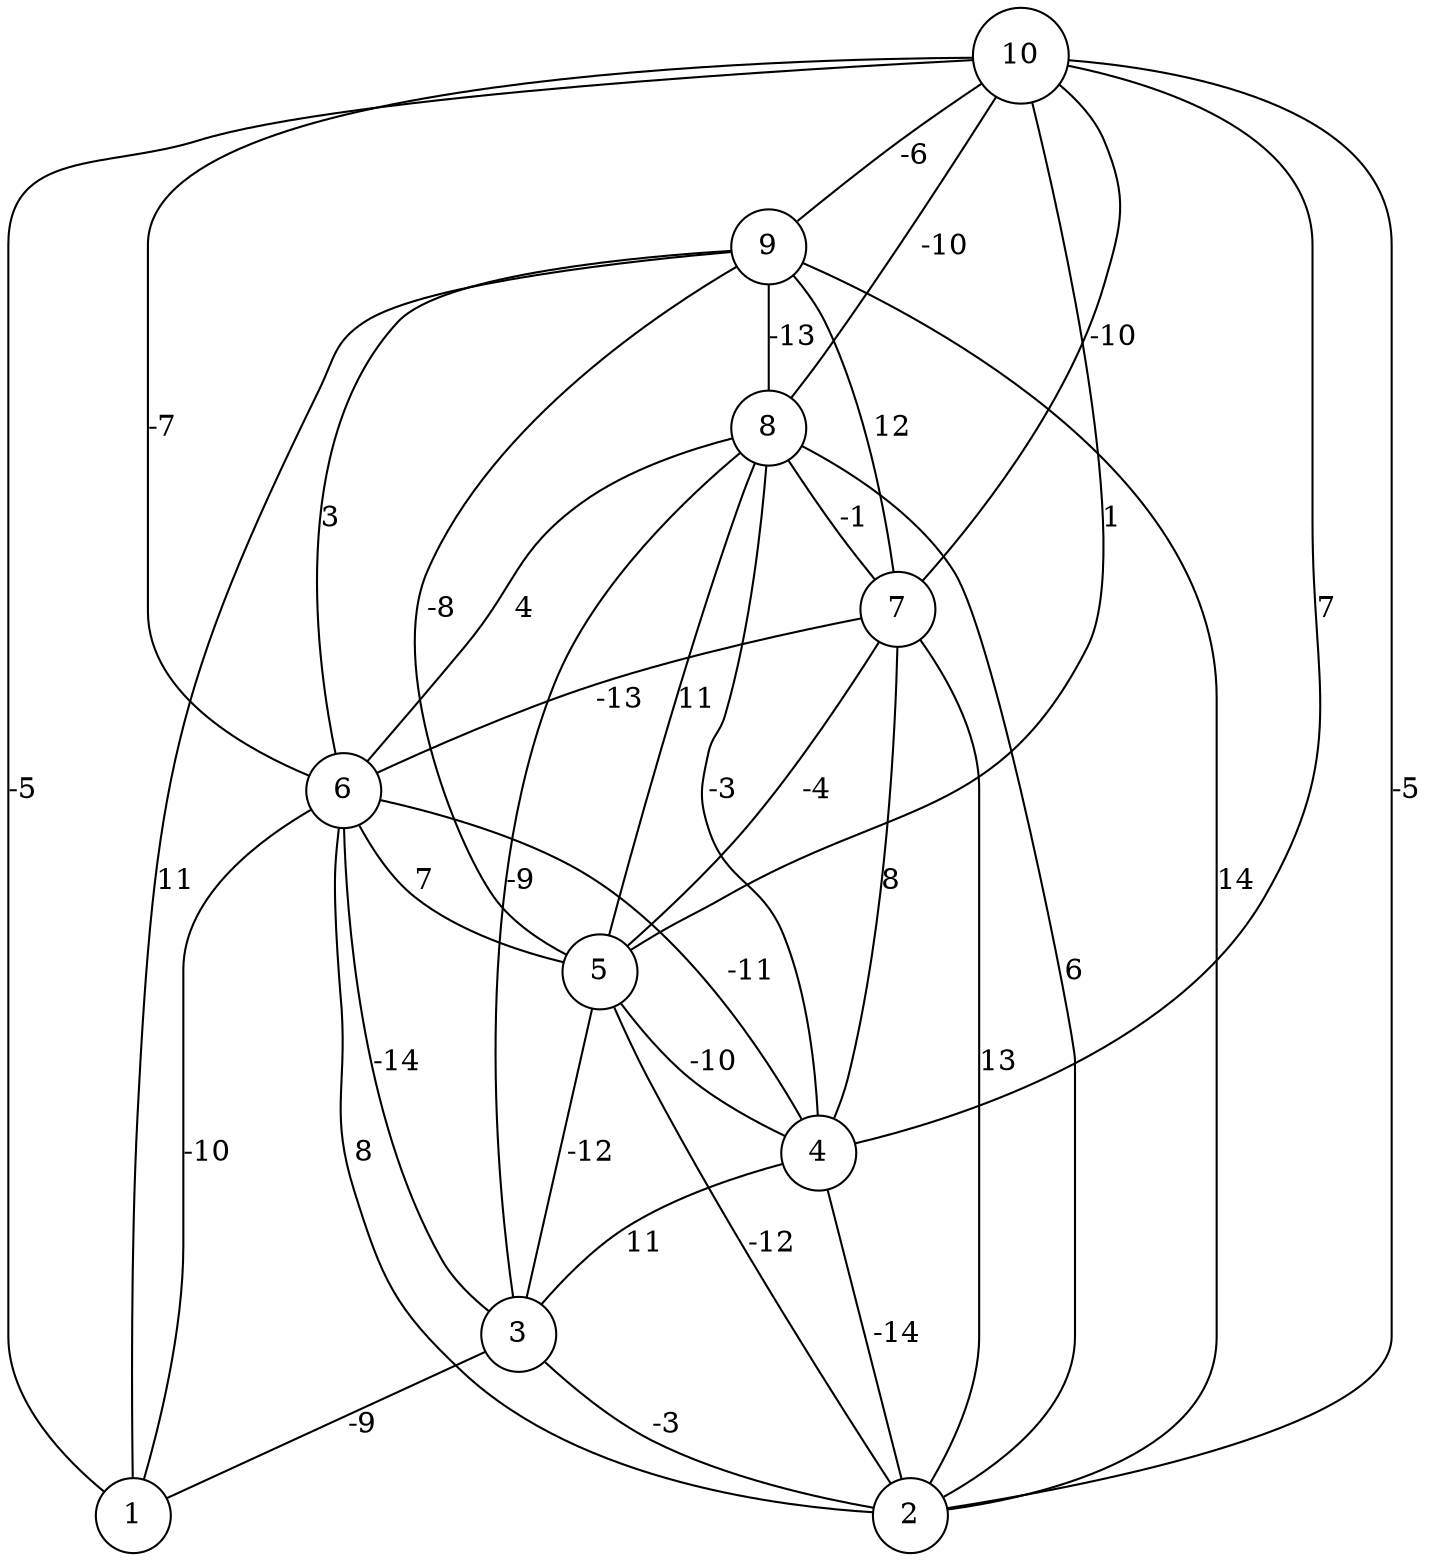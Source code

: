 graph { 
	 fontname="Helvetica,Arial,sans-serif" 
	 node [shape = circle]; 
	 10 -- 1 [label = "-5"];
	 10 -- 2 [label = "-5"];
	 10 -- 4 [label = "7"];
	 10 -- 5 [label = "1"];
	 10 -- 6 [label = "-7"];
	 10 -- 7 [label = "-10"];
	 10 -- 8 [label = "-10"];
	 10 -- 9 [label = "-6"];
	 9 -- 1 [label = "11"];
	 9 -- 2 [label = "14"];
	 9 -- 5 [label = "-8"];
	 9 -- 6 [label = "3"];
	 9 -- 7 [label = "12"];
	 9 -- 8 [label = "-13"];
	 8 -- 2 [label = "6"];
	 8 -- 3 [label = "-9"];
	 8 -- 4 [label = "-3"];
	 8 -- 5 [label = "11"];
	 8 -- 6 [label = "4"];
	 8 -- 7 [label = "-1"];
	 7 -- 2 [label = "13"];
	 7 -- 4 [label = "8"];
	 7 -- 5 [label = "-4"];
	 7 -- 6 [label = "-13"];
	 6 -- 1 [label = "-10"];
	 6 -- 2 [label = "8"];
	 6 -- 3 [label = "-14"];
	 6 -- 4 [label = "-11"];
	 6 -- 5 [label = "7"];
	 5 -- 2 [label = "-12"];
	 5 -- 3 [label = "-12"];
	 5 -- 4 [label = "-10"];
	 4 -- 2 [label = "-14"];
	 4 -- 3 [label = "11"];
	 3 -- 1 [label = "-9"];
	 3 -- 2 [label = "-3"];
	 1;
	 2;
	 3;
	 4;
	 5;
	 6;
	 7;
	 8;
	 9;
	 10;
}
